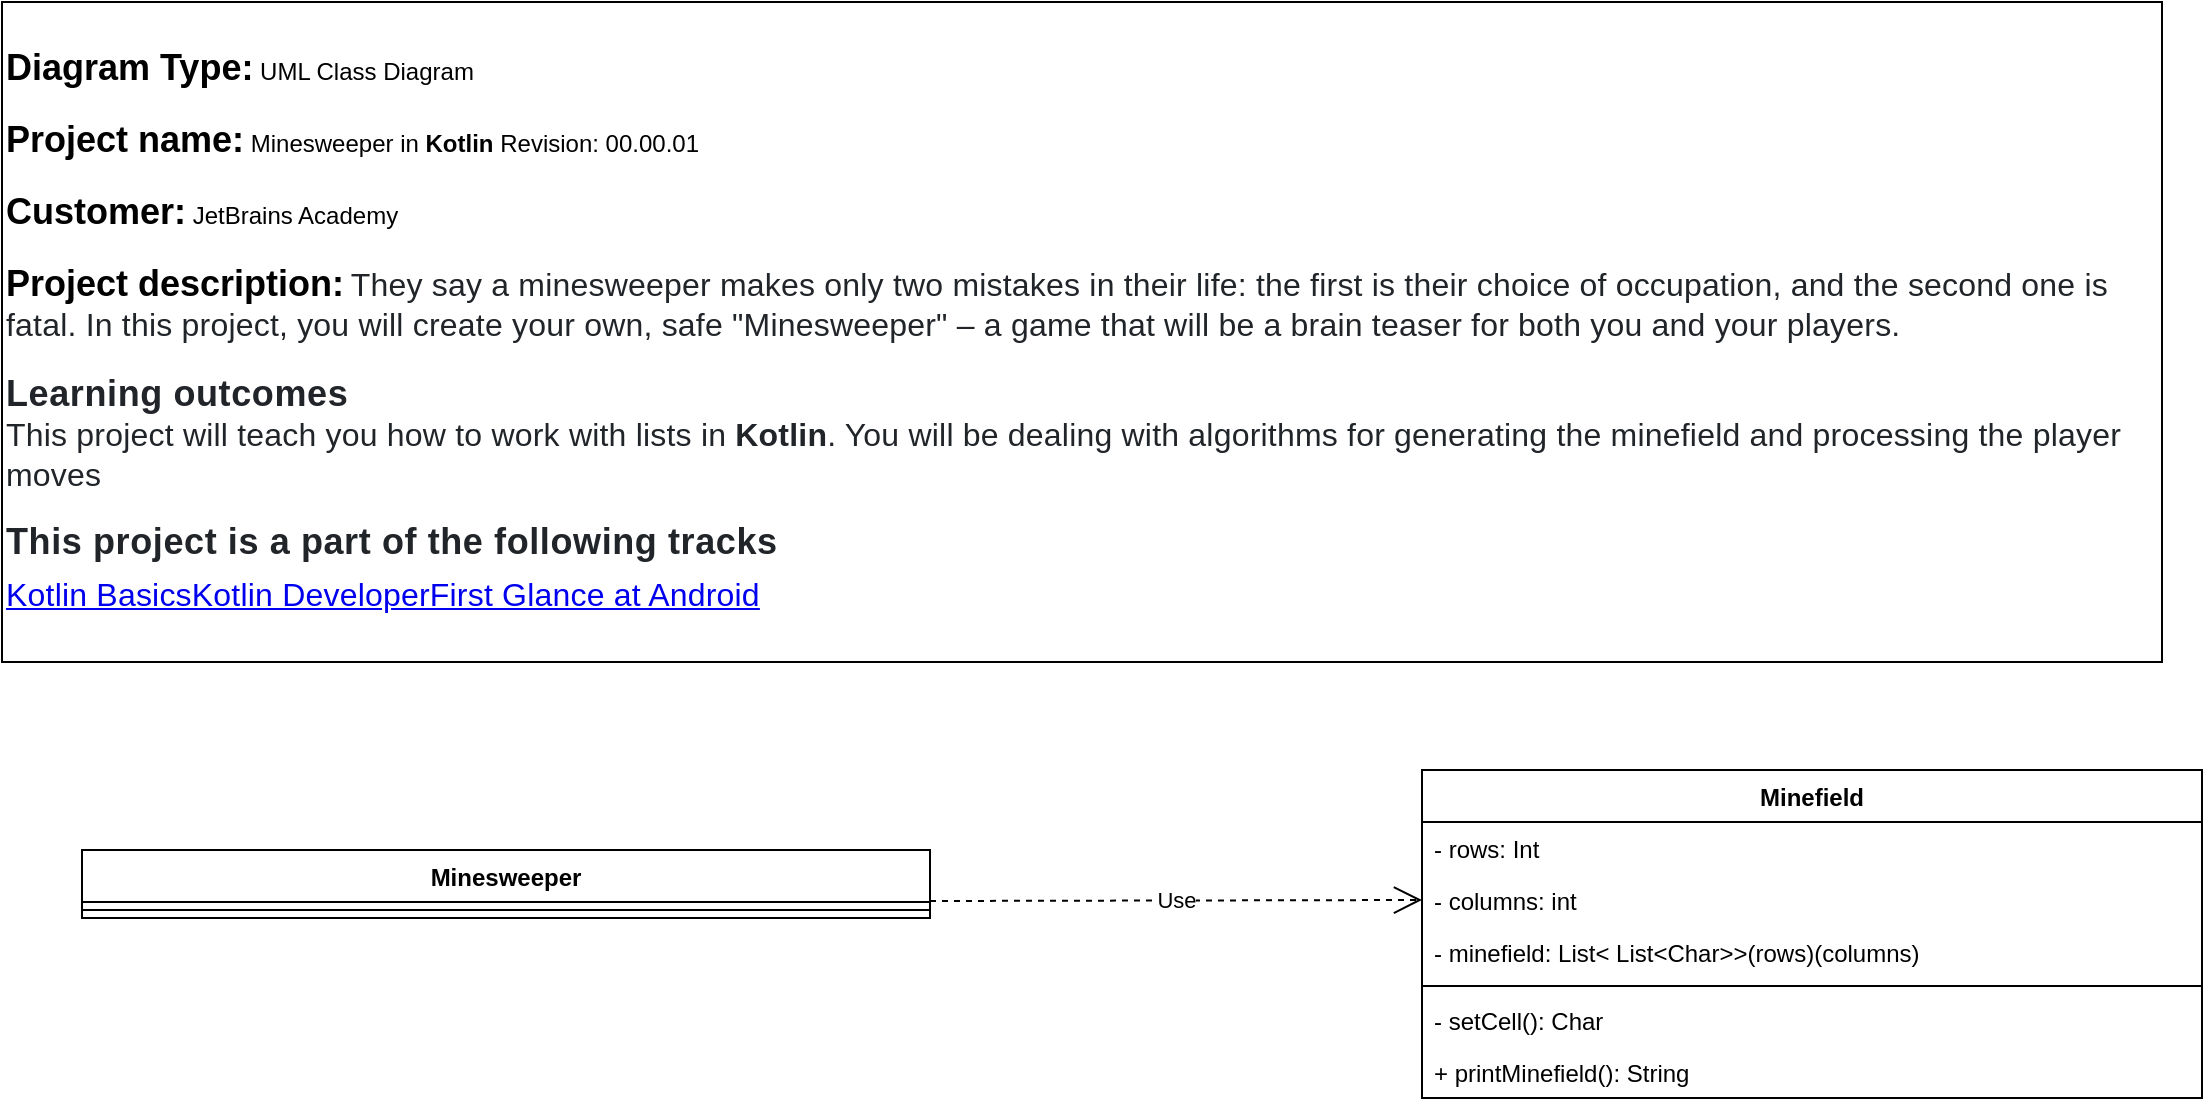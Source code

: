 <mxfile version="16.6.6" type="device"><diagram name="Page-1" id="6133507b-19e7-1e82-6fc7-422aa6c4b21f"><mxGraphModel dx="1259" dy="1311" grid="1" gridSize="10" guides="1" tooltips="1" connect="1" arrows="1" fold="1" page="1" pageScale="1" pageWidth="1169" pageHeight="827" background="none" math="0" shadow="0"><root><mxCell id="0"/><mxCell id="1" parent="0"/><mxCell id="ur2thL-w3JqMQENx__kk-53" value="&lt;b&gt;&lt;font style=&quot;font-size: 18px&quot;&gt;Diagram Type:&lt;/font&gt;&lt;/b&gt; UML Class Diagram&lt;br&gt;&lt;b&gt;&lt;br&gt;&lt;font style=&quot;font-size: 18px&quot;&gt;Project name:&lt;/font&gt;&lt;/b&gt;&amp;nbsp;Minesweeper in &lt;b&gt;Kotlin&lt;/b&gt; Revision: 00.00.01&lt;br&gt;&lt;b&gt;&lt;br&gt;&lt;font style=&quot;font-size: 18px&quot;&gt;Customer:&lt;/font&gt;&lt;/b&gt; JetBrains Academy&lt;br&gt;&lt;b&gt;&lt;br&gt;&lt;font style=&quot;font-size: 18px&quot;&gt;Project description:&lt;/font&gt;&lt;/b&gt;&amp;nbsp;&lt;span style=&quot;background-color: rgb(255 , 255 , 255)&quot;&gt;&lt;font color=&quot;#212529&quot;&gt;&lt;span style=&quot;font-size: 16px ; letter-spacing: 0.1px&quot;&gt;They say a minesweeper makes only two mistakes in their life: the first is their choice of occupation, and the second one is fatal. In this project, you will create your own, safe &quot;Minesweeper&quot; – a game that will be a brain teaser for both you and your players.&lt;br&gt;&lt;/span&gt;&lt;/font&gt;&lt;br&gt;&lt;b style=&quot;color: rgb(33 , 37 , 41) ; letter-spacing: 0.3px&quot;&gt;&lt;font style=&quot;font-size: 18px&quot;&gt;Learning outcomes&lt;/font&gt;&lt;/b&gt;&lt;br&gt;&lt;/span&gt;&lt;span style=&quot;background-color: rgb(255 , 255 , 255)&quot;&gt;&lt;font color=&quot;#212529&quot;&gt;&lt;span style=&quot;font-size: 16px ; letter-spacing: 0.1px&quot;&gt;This project will teach you how to work with lists in &lt;b&gt;Kotlin&lt;/b&gt;. You will be dealing with algorithms for generating the minefield and processing the player moves&lt;/span&gt;&lt;br&gt;&lt;/font&gt;&lt;/span&gt;&lt;span style=&quot;color: rgb(33 , 37 , 41) ; letter-spacing: 0.3px ; background-color: rgb(255 , 255 , 255)&quot;&gt;&lt;br&gt;&lt;font style=&quot;font-size: 18px&quot;&gt;&lt;b&gt;This project is a part of the following tracks&lt;/b&gt;&lt;/font&gt;&lt;br&gt;&lt;/span&gt;&lt;u style=&quot;font-size: 16px ; letter-spacing: 0.1px ; color: rgb(0 , 0 , 238) ; background-color: rgb(255 , 255 , 255)&quot;&gt;Kotlin BasicsKotlin DeveloperFirst Glance at Android&lt;/u&gt;&lt;span style=&quot;color: rgb(33 , 37 , 41) ; font-size: 1.375rem ; letter-spacing: 0.3px ; background-color: rgb(255 , 255 , 255)&quot;&gt;&lt;br&gt;&lt;/span&gt;" style="rounded=0;whiteSpace=wrap;html=1;align=left;" parent="1" vertex="1"><mxGeometry x="40" y="-798" width="1080" height="330" as="geometry"/></mxCell><mxCell id="b6dwfCRvh0anxF05M48p-6" value="Use" style="endArrow=open;endSize=12;dashed=1;html=1;rounded=0;entryX=0;entryY=0.5;entryDx=0;entryDy=0;exitX=1;exitY=0.75;exitDx=0;exitDy=0;" parent="1" target="j45a3ToNBQLJP9z2JNSP-15" edge="1" source="j45a3ToNBQLJP9z2JNSP-6"><mxGeometry width="160" relative="1" as="geometry"><mxPoint x="625" y="-229" as="sourcePoint"/><mxPoint x="748.85" y="-287.874" as="targetPoint"/></mxGeometry></mxCell><mxCell id="j45a3ToNBQLJP9z2JNSP-6" value="Minesweeper" style="swimlane;fontStyle=1;align=center;verticalAlign=top;childLayout=stackLayout;horizontal=1;startSize=26;horizontalStack=0;resizeParent=1;resizeParentMax=0;resizeLast=0;collapsible=1;marginBottom=0;" parent="1" vertex="1"><mxGeometry x="80" y="-374" width="424" height="34" as="geometry"/></mxCell><mxCell id="j45a3ToNBQLJP9z2JNSP-8" value="" style="line;strokeWidth=1;fillColor=none;align=left;verticalAlign=middle;spacingTop=-1;spacingLeft=3;spacingRight=3;rotatable=0;labelPosition=right;points=[];portConstraint=eastwest;" parent="j45a3ToNBQLJP9z2JNSP-6" vertex="1"><mxGeometry y="26" width="424" height="8" as="geometry"/></mxCell><mxCell id="j45a3ToNBQLJP9z2JNSP-10" value="Minefield" style="swimlane;fontStyle=1;align=center;verticalAlign=top;childLayout=stackLayout;horizontal=1;startSize=26;horizontalStack=0;resizeParent=1;resizeParentMax=0;resizeLast=0;collapsible=1;marginBottom=0;" parent="1" vertex="1"><mxGeometry x="750" y="-414" width="390" height="164" as="geometry"/></mxCell><mxCell id="j45a3ToNBQLJP9z2JNSP-11" value="- rows: Int&#10;" style="text;strokeColor=none;fillColor=none;align=left;verticalAlign=top;spacingLeft=4;spacingRight=4;overflow=hidden;rotatable=0;points=[[0,0.5],[1,0.5]];portConstraint=eastwest;" parent="j45a3ToNBQLJP9z2JNSP-10" vertex="1"><mxGeometry y="26" width="390" height="26" as="geometry"/></mxCell><mxCell id="j45a3ToNBQLJP9z2JNSP-15" value="- columns: int&#10;" style="text;strokeColor=none;fillColor=none;align=left;verticalAlign=top;spacingLeft=4;spacingRight=4;overflow=hidden;rotatable=0;points=[[0,0.5],[1,0.5]];portConstraint=eastwest;" parent="j45a3ToNBQLJP9z2JNSP-10" vertex="1"><mxGeometry y="52" width="390" height="26" as="geometry"/></mxCell><mxCell id="j45a3ToNBQLJP9z2JNSP-14" value="- minefield: List&lt; List&lt;Char&gt;&gt;(rows)(columns)&#10;" style="text;strokeColor=none;fillColor=none;align=left;verticalAlign=top;spacingLeft=4;spacingRight=4;overflow=hidden;rotatable=0;points=[[0,0.5],[1,0.5]];portConstraint=eastwest;" parent="j45a3ToNBQLJP9z2JNSP-10" vertex="1"><mxGeometry y="78" width="390" height="26" as="geometry"/></mxCell><mxCell id="j45a3ToNBQLJP9z2JNSP-12" value="" style="line;strokeWidth=1;fillColor=none;align=left;verticalAlign=middle;spacingTop=-1;spacingLeft=3;spacingRight=3;rotatable=0;labelPosition=right;points=[];portConstraint=eastwest;" parent="j45a3ToNBQLJP9z2JNSP-10" vertex="1"><mxGeometry y="104" width="390" height="8" as="geometry"/></mxCell><mxCell id="j45a3ToNBQLJP9z2JNSP-39" value="- setCell(): Char" style="text;strokeColor=none;fillColor=none;align=left;verticalAlign=top;spacingLeft=4;spacingRight=4;overflow=hidden;rotatable=0;points=[[0,0.5],[1,0.5]];portConstraint=eastwest;" parent="j45a3ToNBQLJP9z2JNSP-10" vertex="1"><mxGeometry y="112" width="390" height="26" as="geometry"/></mxCell><mxCell id="tQPty6Q_yvqMMfP_wmlo-1" value="+ printMinefield(): String" style="text;strokeColor=none;fillColor=none;align=left;verticalAlign=top;spacingLeft=4;spacingRight=4;overflow=hidden;rotatable=0;points=[[0,0.5],[1,0.5]];portConstraint=eastwest;" vertex="1" parent="j45a3ToNBQLJP9z2JNSP-10"><mxGeometry y="138" width="390" height="26" as="geometry"/></mxCell></root></mxGraphModel></diagram></mxfile>